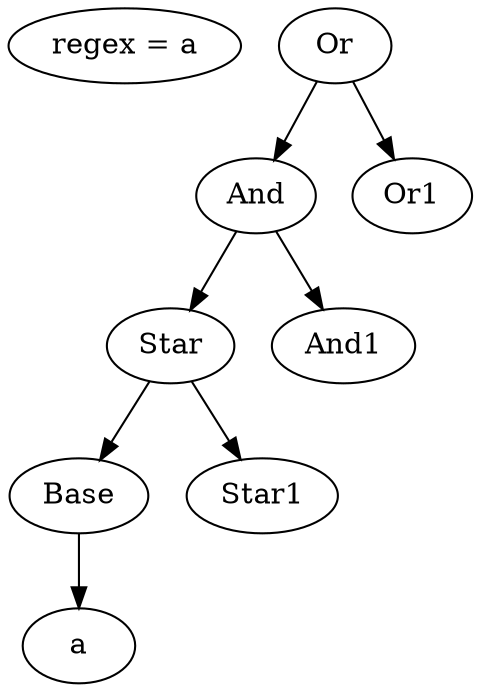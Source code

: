 digraph G {
E [label="regex = a"];
0 [label="Or"];
1 [label="And"];
2 [label="Star"];
3 [label="Base"];
4 [label="a"];
6 [label="Star1"];
8 [label="And1"];
10 [label="Or1"];
0 -> 1;
0 -> 10;
1 -> 2;
1 -> 8;
2 -> 3;
2 -> 6;
3 -> 4;
}
